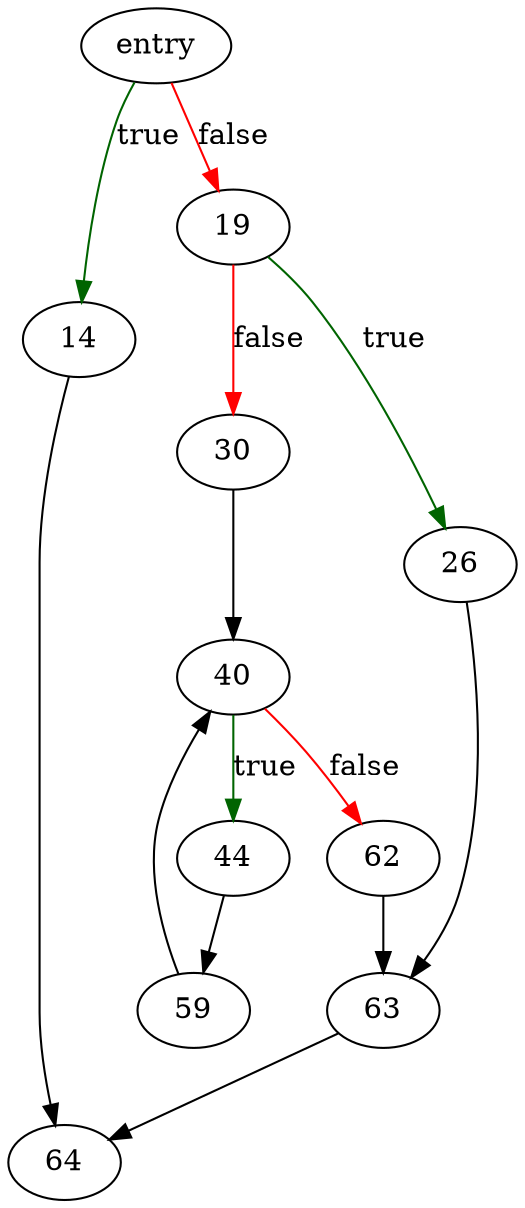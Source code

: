 digraph "exprCodeVector" {
	// Node definitions.
	3 [label=entry];
	14;
	19;
	26;
	30;
	40;
	44;
	59;
	62;
	63;
	64;

	// Edge definitions.
	3 -> 14 [
		color=darkgreen
		label=true
	];
	3 -> 19 [
		color=red
		label=false
	];
	14 -> 64;
	19 -> 26 [
		color=darkgreen
		label=true
	];
	19 -> 30 [
		color=red
		label=false
	];
	26 -> 63;
	30 -> 40;
	40 -> 44 [
		color=darkgreen
		label=true
	];
	40 -> 62 [
		color=red
		label=false
	];
	44 -> 59;
	59 -> 40;
	62 -> 63;
	63 -> 64;
}